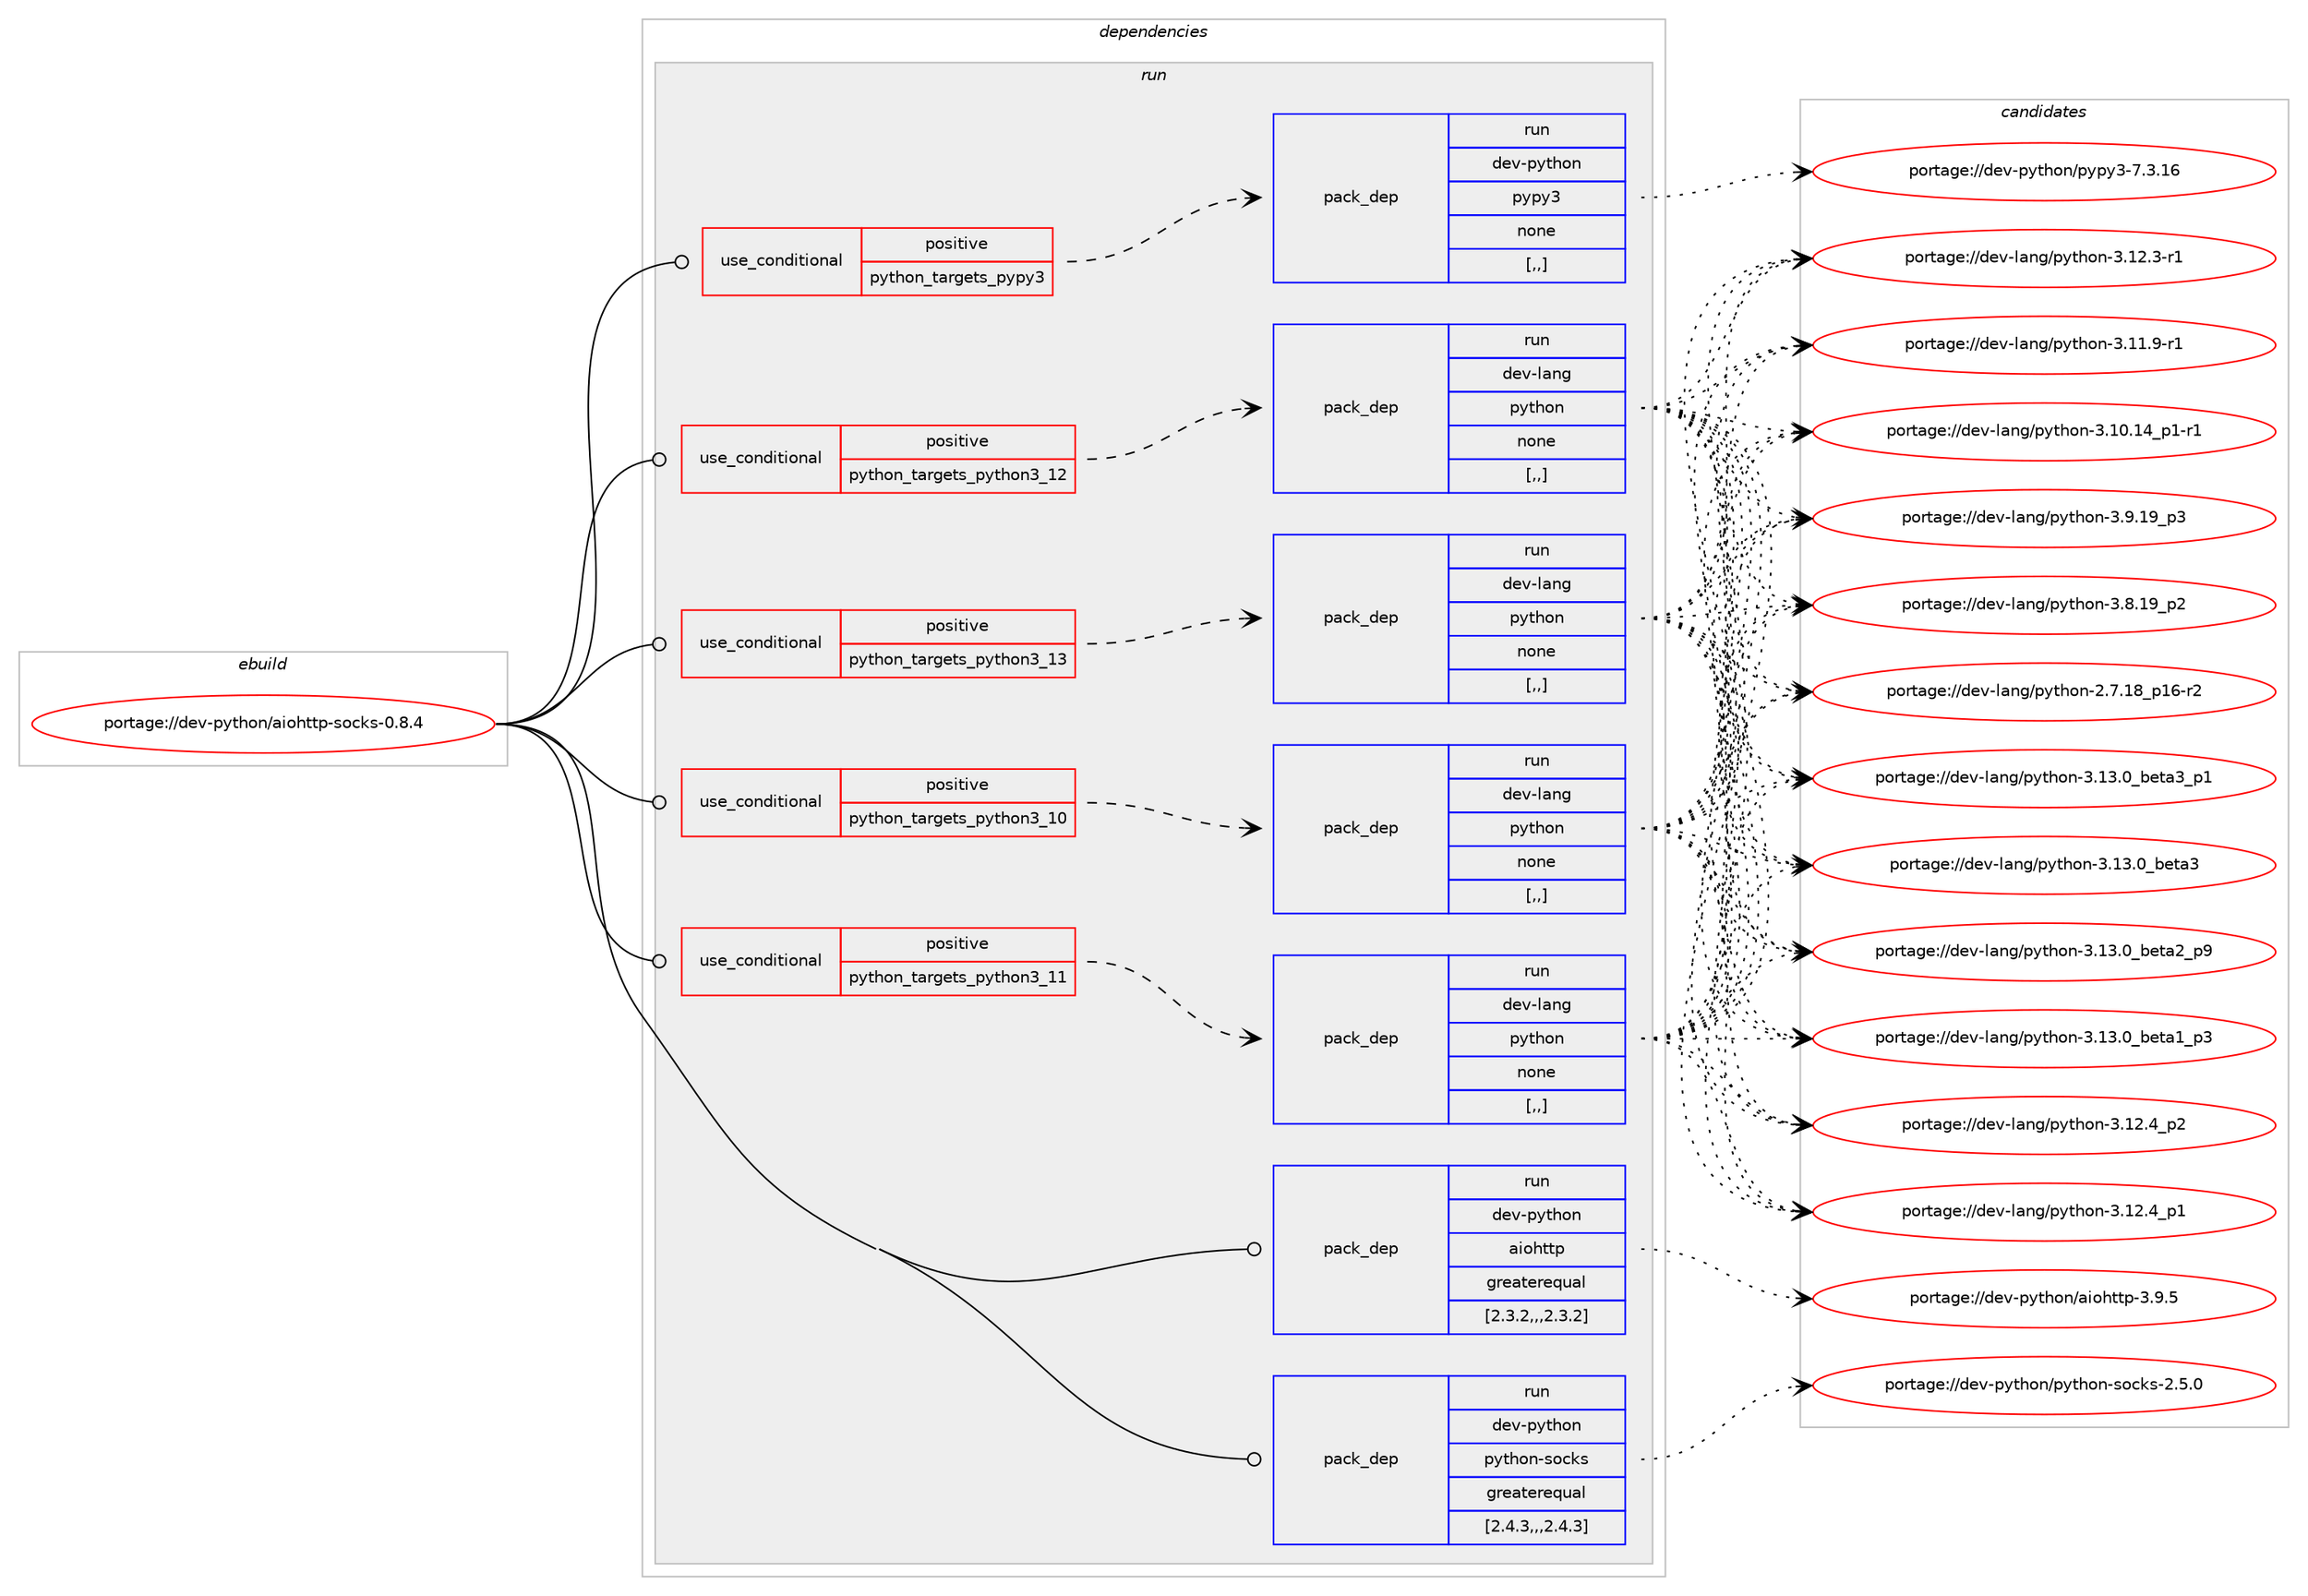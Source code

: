 digraph prolog {

# *************
# Graph options
# *************

newrank=true;
concentrate=true;
compound=true;
graph [rankdir=LR,fontname=Helvetica,fontsize=10,ranksep=1.5];#, ranksep=2.5, nodesep=0.2];
edge  [arrowhead=vee];
node  [fontname=Helvetica,fontsize=10];

# **********
# The ebuild
# **********

subgraph cluster_leftcol {
color=gray;
label=<<i>ebuild</i>>;
id [label="portage://dev-python/aiohttp-socks-0.8.4", color=red, width=4, href="../dev-python/aiohttp-socks-0.8.4.svg"];
}

# ****************
# The dependencies
# ****************

subgraph cluster_midcol {
color=gray;
label=<<i>dependencies</i>>;
subgraph cluster_compile {
fillcolor="#eeeeee";
style=filled;
label=<<i>compile</i>>;
}
subgraph cluster_compileandrun {
fillcolor="#eeeeee";
style=filled;
label=<<i>compile and run</i>>;
}
subgraph cluster_run {
fillcolor="#eeeeee";
style=filled;
label=<<i>run</i>>;
subgraph cond30742 {
dependency141354 [label=<<TABLE BORDER="0" CELLBORDER="1" CELLSPACING="0" CELLPADDING="4"><TR><TD ROWSPAN="3" CELLPADDING="10">use_conditional</TD></TR><TR><TD>positive</TD></TR><TR><TD>python_targets_pypy3</TD></TR></TABLE>>, shape=none, color=red];
subgraph pack109369 {
dependency141355 [label=<<TABLE BORDER="0" CELLBORDER="1" CELLSPACING="0" CELLPADDING="4" WIDTH="220"><TR><TD ROWSPAN="6" CELLPADDING="30">pack_dep</TD></TR><TR><TD WIDTH="110">run</TD></TR><TR><TD>dev-python</TD></TR><TR><TD>pypy3</TD></TR><TR><TD>none</TD></TR><TR><TD>[,,]</TD></TR></TABLE>>, shape=none, color=blue];
}
dependency141354:e -> dependency141355:w [weight=20,style="dashed",arrowhead="vee"];
}
id:e -> dependency141354:w [weight=20,style="solid",arrowhead="odot"];
subgraph cond30743 {
dependency141356 [label=<<TABLE BORDER="0" CELLBORDER="1" CELLSPACING="0" CELLPADDING="4"><TR><TD ROWSPAN="3" CELLPADDING="10">use_conditional</TD></TR><TR><TD>positive</TD></TR><TR><TD>python_targets_python3_10</TD></TR></TABLE>>, shape=none, color=red];
subgraph pack109370 {
dependency141357 [label=<<TABLE BORDER="0" CELLBORDER="1" CELLSPACING="0" CELLPADDING="4" WIDTH="220"><TR><TD ROWSPAN="6" CELLPADDING="30">pack_dep</TD></TR><TR><TD WIDTH="110">run</TD></TR><TR><TD>dev-lang</TD></TR><TR><TD>python</TD></TR><TR><TD>none</TD></TR><TR><TD>[,,]</TD></TR></TABLE>>, shape=none, color=blue];
}
dependency141356:e -> dependency141357:w [weight=20,style="dashed",arrowhead="vee"];
}
id:e -> dependency141356:w [weight=20,style="solid",arrowhead="odot"];
subgraph cond30744 {
dependency141358 [label=<<TABLE BORDER="0" CELLBORDER="1" CELLSPACING="0" CELLPADDING="4"><TR><TD ROWSPAN="3" CELLPADDING="10">use_conditional</TD></TR><TR><TD>positive</TD></TR><TR><TD>python_targets_python3_11</TD></TR></TABLE>>, shape=none, color=red];
subgraph pack109371 {
dependency141359 [label=<<TABLE BORDER="0" CELLBORDER="1" CELLSPACING="0" CELLPADDING="4" WIDTH="220"><TR><TD ROWSPAN="6" CELLPADDING="30">pack_dep</TD></TR><TR><TD WIDTH="110">run</TD></TR><TR><TD>dev-lang</TD></TR><TR><TD>python</TD></TR><TR><TD>none</TD></TR><TR><TD>[,,]</TD></TR></TABLE>>, shape=none, color=blue];
}
dependency141358:e -> dependency141359:w [weight=20,style="dashed",arrowhead="vee"];
}
id:e -> dependency141358:w [weight=20,style="solid",arrowhead="odot"];
subgraph cond30745 {
dependency141360 [label=<<TABLE BORDER="0" CELLBORDER="1" CELLSPACING="0" CELLPADDING="4"><TR><TD ROWSPAN="3" CELLPADDING="10">use_conditional</TD></TR><TR><TD>positive</TD></TR><TR><TD>python_targets_python3_12</TD></TR></TABLE>>, shape=none, color=red];
subgraph pack109372 {
dependency141361 [label=<<TABLE BORDER="0" CELLBORDER="1" CELLSPACING="0" CELLPADDING="4" WIDTH="220"><TR><TD ROWSPAN="6" CELLPADDING="30">pack_dep</TD></TR><TR><TD WIDTH="110">run</TD></TR><TR><TD>dev-lang</TD></TR><TR><TD>python</TD></TR><TR><TD>none</TD></TR><TR><TD>[,,]</TD></TR></TABLE>>, shape=none, color=blue];
}
dependency141360:e -> dependency141361:w [weight=20,style="dashed",arrowhead="vee"];
}
id:e -> dependency141360:w [weight=20,style="solid",arrowhead="odot"];
subgraph cond30746 {
dependency141362 [label=<<TABLE BORDER="0" CELLBORDER="1" CELLSPACING="0" CELLPADDING="4"><TR><TD ROWSPAN="3" CELLPADDING="10">use_conditional</TD></TR><TR><TD>positive</TD></TR><TR><TD>python_targets_python3_13</TD></TR></TABLE>>, shape=none, color=red];
subgraph pack109373 {
dependency141363 [label=<<TABLE BORDER="0" CELLBORDER="1" CELLSPACING="0" CELLPADDING="4" WIDTH="220"><TR><TD ROWSPAN="6" CELLPADDING="30">pack_dep</TD></TR><TR><TD WIDTH="110">run</TD></TR><TR><TD>dev-lang</TD></TR><TR><TD>python</TD></TR><TR><TD>none</TD></TR><TR><TD>[,,]</TD></TR></TABLE>>, shape=none, color=blue];
}
dependency141362:e -> dependency141363:w [weight=20,style="dashed",arrowhead="vee"];
}
id:e -> dependency141362:w [weight=20,style="solid",arrowhead="odot"];
subgraph pack109374 {
dependency141364 [label=<<TABLE BORDER="0" CELLBORDER="1" CELLSPACING="0" CELLPADDING="4" WIDTH="220"><TR><TD ROWSPAN="6" CELLPADDING="30">pack_dep</TD></TR><TR><TD WIDTH="110">run</TD></TR><TR><TD>dev-python</TD></TR><TR><TD>aiohttp</TD></TR><TR><TD>greaterequal</TD></TR><TR><TD>[2.3.2,,,2.3.2]</TD></TR></TABLE>>, shape=none, color=blue];
}
id:e -> dependency141364:w [weight=20,style="solid",arrowhead="odot"];
subgraph pack109375 {
dependency141365 [label=<<TABLE BORDER="0" CELLBORDER="1" CELLSPACING="0" CELLPADDING="4" WIDTH="220"><TR><TD ROWSPAN="6" CELLPADDING="30">pack_dep</TD></TR><TR><TD WIDTH="110">run</TD></TR><TR><TD>dev-python</TD></TR><TR><TD>python-socks</TD></TR><TR><TD>greaterequal</TD></TR><TR><TD>[2.4.3,,,2.4.3]</TD></TR></TABLE>>, shape=none, color=blue];
}
id:e -> dependency141365:w [weight=20,style="solid",arrowhead="odot"];
}
}

# **************
# The candidates
# **************

subgraph cluster_choices {
rank=same;
color=gray;
label=<<i>candidates</i>>;

subgraph choice109369 {
color=black;
nodesep=1;
choice10010111845112121116104111110471121211121215145554651464954 [label="portage://dev-python/pypy3-7.3.16", color=red, width=4,href="../dev-python/pypy3-7.3.16.svg"];
dependency141355:e -> choice10010111845112121116104111110471121211121215145554651464954:w [style=dotted,weight="100"];
}
subgraph choice109370 {
color=black;
nodesep=1;
choice10010111845108971101034711212111610411111045514649514648959810111697519511249 [label="portage://dev-lang/python-3.13.0_beta3_p1", color=red, width=4,href="../dev-lang/python-3.13.0_beta3_p1.svg"];
choice1001011184510897110103471121211161041111104551464951464895981011169751 [label="portage://dev-lang/python-3.13.0_beta3", color=red, width=4,href="../dev-lang/python-3.13.0_beta3.svg"];
choice10010111845108971101034711212111610411111045514649514648959810111697509511257 [label="portage://dev-lang/python-3.13.0_beta2_p9", color=red, width=4,href="../dev-lang/python-3.13.0_beta2_p9.svg"];
choice10010111845108971101034711212111610411111045514649514648959810111697499511251 [label="portage://dev-lang/python-3.13.0_beta1_p3", color=red, width=4,href="../dev-lang/python-3.13.0_beta1_p3.svg"];
choice100101118451089711010347112121116104111110455146495046529511250 [label="portage://dev-lang/python-3.12.4_p2", color=red, width=4,href="../dev-lang/python-3.12.4_p2.svg"];
choice100101118451089711010347112121116104111110455146495046529511249 [label="portage://dev-lang/python-3.12.4_p1", color=red, width=4,href="../dev-lang/python-3.12.4_p1.svg"];
choice100101118451089711010347112121116104111110455146495046514511449 [label="portage://dev-lang/python-3.12.3-r1", color=red, width=4,href="../dev-lang/python-3.12.3-r1.svg"];
choice100101118451089711010347112121116104111110455146494946574511449 [label="portage://dev-lang/python-3.11.9-r1", color=red, width=4,href="../dev-lang/python-3.11.9-r1.svg"];
choice100101118451089711010347112121116104111110455146494846495295112494511449 [label="portage://dev-lang/python-3.10.14_p1-r1", color=red, width=4,href="../dev-lang/python-3.10.14_p1-r1.svg"];
choice100101118451089711010347112121116104111110455146574649579511251 [label="portage://dev-lang/python-3.9.19_p3", color=red, width=4,href="../dev-lang/python-3.9.19_p3.svg"];
choice100101118451089711010347112121116104111110455146564649579511250 [label="portage://dev-lang/python-3.8.19_p2", color=red, width=4,href="../dev-lang/python-3.8.19_p2.svg"];
choice100101118451089711010347112121116104111110455046554649569511249544511450 [label="portage://dev-lang/python-2.7.18_p16-r2", color=red, width=4,href="../dev-lang/python-2.7.18_p16-r2.svg"];
dependency141357:e -> choice10010111845108971101034711212111610411111045514649514648959810111697519511249:w [style=dotted,weight="100"];
dependency141357:e -> choice1001011184510897110103471121211161041111104551464951464895981011169751:w [style=dotted,weight="100"];
dependency141357:e -> choice10010111845108971101034711212111610411111045514649514648959810111697509511257:w [style=dotted,weight="100"];
dependency141357:e -> choice10010111845108971101034711212111610411111045514649514648959810111697499511251:w [style=dotted,weight="100"];
dependency141357:e -> choice100101118451089711010347112121116104111110455146495046529511250:w [style=dotted,weight="100"];
dependency141357:e -> choice100101118451089711010347112121116104111110455146495046529511249:w [style=dotted,weight="100"];
dependency141357:e -> choice100101118451089711010347112121116104111110455146495046514511449:w [style=dotted,weight="100"];
dependency141357:e -> choice100101118451089711010347112121116104111110455146494946574511449:w [style=dotted,weight="100"];
dependency141357:e -> choice100101118451089711010347112121116104111110455146494846495295112494511449:w [style=dotted,weight="100"];
dependency141357:e -> choice100101118451089711010347112121116104111110455146574649579511251:w [style=dotted,weight="100"];
dependency141357:e -> choice100101118451089711010347112121116104111110455146564649579511250:w [style=dotted,weight="100"];
dependency141357:e -> choice100101118451089711010347112121116104111110455046554649569511249544511450:w [style=dotted,weight="100"];
}
subgraph choice109371 {
color=black;
nodesep=1;
choice10010111845108971101034711212111610411111045514649514648959810111697519511249 [label="portage://dev-lang/python-3.13.0_beta3_p1", color=red, width=4,href="../dev-lang/python-3.13.0_beta3_p1.svg"];
choice1001011184510897110103471121211161041111104551464951464895981011169751 [label="portage://dev-lang/python-3.13.0_beta3", color=red, width=4,href="../dev-lang/python-3.13.0_beta3.svg"];
choice10010111845108971101034711212111610411111045514649514648959810111697509511257 [label="portage://dev-lang/python-3.13.0_beta2_p9", color=red, width=4,href="../dev-lang/python-3.13.0_beta2_p9.svg"];
choice10010111845108971101034711212111610411111045514649514648959810111697499511251 [label="portage://dev-lang/python-3.13.0_beta1_p3", color=red, width=4,href="../dev-lang/python-3.13.0_beta1_p3.svg"];
choice100101118451089711010347112121116104111110455146495046529511250 [label="portage://dev-lang/python-3.12.4_p2", color=red, width=4,href="../dev-lang/python-3.12.4_p2.svg"];
choice100101118451089711010347112121116104111110455146495046529511249 [label="portage://dev-lang/python-3.12.4_p1", color=red, width=4,href="../dev-lang/python-3.12.4_p1.svg"];
choice100101118451089711010347112121116104111110455146495046514511449 [label="portage://dev-lang/python-3.12.3-r1", color=red, width=4,href="../dev-lang/python-3.12.3-r1.svg"];
choice100101118451089711010347112121116104111110455146494946574511449 [label="portage://dev-lang/python-3.11.9-r1", color=red, width=4,href="../dev-lang/python-3.11.9-r1.svg"];
choice100101118451089711010347112121116104111110455146494846495295112494511449 [label="portage://dev-lang/python-3.10.14_p1-r1", color=red, width=4,href="../dev-lang/python-3.10.14_p1-r1.svg"];
choice100101118451089711010347112121116104111110455146574649579511251 [label="portage://dev-lang/python-3.9.19_p3", color=red, width=4,href="../dev-lang/python-3.9.19_p3.svg"];
choice100101118451089711010347112121116104111110455146564649579511250 [label="portage://dev-lang/python-3.8.19_p2", color=red, width=4,href="../dev-lang/python-3.8.19_p2.svg"];
choice100101118451089711010347112121116104111110455046554649569511249544511450 [label="portage://dev-lang/python-2.7.18_p16-r2", color=red, width=4,href="../dev-lang/python-2.7.18_p16-r2.svg"];
dependency141359:e -> choice10010111845108971101034711212111610411111045514649514648959810111697519511249:w [style=dotted,weight="100"];
dependency141359:e -> choice1001011184510897110103471121211161041111104551464951464895981011169751:w [style=dotted,weight="100"];
dependency141359:e -> choice10010111845108971101034711212111610411111045514649514648959810111697509511257:w [style=dotted,weight="100"];
dependency141359:e -> choice10010111845108971101034711212111610411111045514649514648959810111697499511251:w [style=dotted,weight="100"];
dependency141359:e -> choice100101118451089711010347112121116104111110455146495046529511250:w [style=dotted,weight="100"];
dependency141359:e -> choice100101118451089711010347112121116104111110455146495046529511249:w [style=dotted,weight="100"];
dependency141359:e -> choice100101118451089711010347112121116104111110455146495046514511449:w [style=dotted,weight="100"];
dependency141359:e -> choice100101118451089711010347112121116104111110455146494946574511449:w [style=dotted,weight="100"];
dependency141359:e -> choice100101118451089711010347112121116104111110455146494846495295112494511449:w [style=dotted,weight="100"];
dependency141359:e -> choice100101118451089711010347112121116104111110455146574649579511251:w [style=dotted,weight="100"];
dependency141359:e -> choice100101118451089711010347112121116104111110455146564649579511250:w [style=dotted,weight="100"];
dependency141359:e -> choice100101118451089711010347112121116104111110455046554649569511249544511450:w [style=dotted,weight="100"];
}
subgraph choice109372 {
color=black;
nodesep=1;
choice10010111845108971101034711212111610411111045514649514648959810111697519511249 [label="portage://dev-lang/python-3.13.0_beta3_p1", color=red, width=4,href="../dev-lang/python-3.13.0_beta3_p1.svg"];
choice1001011184510897110103471121211161041111104551464951464895981011169751 [label="portage://dev-lang/python-3.13.0_beta3", color=red, width=4,href="../dev-lang/python-3.13.0_beta3.svg"];
choice10010111845108971101034711212111610411111045514649514648959810111697509511257 [label="portage://dev-lang/python-3.13.0_beta2_p9", color=red, width=4,href="../dev-lang/python-3.13.0_beta2_p9.svg"];
choice10010111845108971101034711212111610411111045514649514648959810111697499511251 [label="portage://dev-lang/python-3.13.0_beta1_p3", color=red, width=4,href="../dev-lang/python-3.13.0_beta1_p3.svg"];
choice100101118451089711010347112121116104111110455146495046529511250 [label="portage://dev-lang/python-3.12.4_p2", color=red, width=4,href="../dev-lang/python-3.12.4_p2.svg"];
choice100101118451089711010347112121116104111110455146495046529511249 [label="portage://dev-lang/python-3.12.4_p1", color=red, width=4,href="../dev-lang/python-3.12.4_p1.svg"];
choice100101118451089711010347112121116104111110455146495046514511449 [label="portage://dev-lang/python-3.12.3-r1", color=red, width=4,href="../dev-lang/python-3.12.3-r1.svg"];
choice100101118451089711010347112121116104111110455146494946574511449 [label="portage://dev-lang/python-3.11.9-r1", color=red, width=4,href="../dev-lang/python-3.11.9-r1.svg"];
choice100101118451089711010347112121116104111110455146494846495295112494511449 [label="portage://dev-lang/python-3.10.14_p1-r1", color=red, width=4,href="../dev-lang/python-3.10.14_p1-r1.svg"];
choice100101118451089711010347112121116104111110455146574649579511251 [label="portage://dev-lang/python-3.9.19_p3", color=red, width=4,href="../dev-lang/python-3.9.19_p3.svg"];
choice100101118451089711010347112121116104111110455146564649579511250 [label="portage://dev-lang/python-3.8.19_p2", color=red, width=4,href="../dev-lang/python-3.8.19_p2.svg"];
choice100101118451089711010347112121116104111110455046554649569511249544511450 [label="portage://dev-lang/python-2.7.18_p16-r2", color=red, width=4,href="../dev-lang/python-2.7.18_p16-r2.svg"];
dependency141361:e -> choice10010111845108971101034711212111610411111045514649514648959810111697519511249:w [style=dotted,weight="100"];
dependency141361:e -> choice1001011184510897110103471121211161041111104551464951464895981011169751:w [style=dotted,weight="100"];
dependency141361:e -> choice10010111845108971101034711212111610411111045514649514648959810111697509511257:w [style=dotted,weight="100"];
dependency141361:e -> choice10010111845108971101034711212111610411111045514649514648959810111697499511251:w [style=dotted,weight="100"];
dependency141361:e -> choice100101118451089711010347112121116104111110455146495046529511250:w [style=dotted,weight="100"];
dependency141361:e -> choice100101118451089711010347112121116104111110455146495046529511249:w [style=dotted,weight="100"];
dependency141361:e -> choice100101118451089711010347112121116104111110455146495046514511449:w [style=dotted,weight="100"];
dependency141361:e -> choice100101118451089711010347112121116104111110455146494946574511449:w [style=dotted,weight="100"];
dependency141361:e -> choice100101118451089711010347112121116104111110455146494846495295112494511449:w [style=dotted,weight="100"];
dependency141361:e -> choice100101118451089711010347112121116104111110455146574649579511251:w [style=dotted,weight="100"];
dependency141361:e -> choice100101118451089711010347112121116104111110455146564649579511250:w [style=dotted,weight="100"];
dependency141361:e -> choice100101118451089711010347112121116104111110455046554649569511249544511450:w [style=dotted,weight="100"];
}
subgraph choice109373 {
color=black;
nodesep=1;
choice10010111845108971101034711212111610411111045514649514648959810111697519511249 [label="portage://dev-lang/python-3.13.0_beta3_p1", color=red, width=4,href="../dev-lang/python-3.13.0_beta3_p1.svg"];
choice1001011184510897110103471121211161041111104551464951464895981011169751 [label="portage://dev-lang/python-3.13.0_beta3", color=red, width=4,href="../dev-lang/python-3.13.0_beta3.svg"];
choice10010111845108971101034711212111610411111045514649514648959810111697509511257 [label="portage://dev-lang/python-3.13.0_beta2_p9", color=red, width=4,href="../dev-lang/python-3.13.0_beta2_p9.svg"];
choice10010111845108971101034711212111610411111045514649514648959810111697499511251 [label="portage://dev-lang/python-3.13.0_beta1_p3", color=red, width=4,href="../dev-lang/python-3.13.0_beta1_p3.svg"];
choice100101118451089711010347112121116104111110455146495046529511250 [label="portage://dev-lang/python-3.12.4_p2", color=red, width=4,href="../dev-lang/python-3.12.4_p2.svg"];
choice100101118451089711010347112121116104111110455146495046529511249 [label="portage://dev-lang/python-3.12.4_p1", color=red, width=4,href="../dev-lang/python-3.12.4_p1.svg"];
choice100101118451089711010347112121116104111110455146495046514511449 [label="portage://dev-lang/python-3.12.3-r1", color=red, width=4,href="../dev-lang/python-3.12.3-r1.svg"];
choice100101118451089711010347112121116104111110455146494946574511449 [label="portage://dev-lang/python-3.11.9-r1", color=red, width=4,href="../dev-lang/python-3.11.9-r1.svg"];
choice100101118451089711010347112121116104111110455146494846495295112494511449 [label="portage://dev-lang/python-3.10.14_p1-r1", color=red, width=4,href="../dev-lang/python-3.10.14_p1-r1.svg"];
choice100101118451089711010347112121116104111110455146574649579511251 [label="portage://dev-lang/python-3.9.19_p3", color=red, width=4,href="../dev-lang/python-3.9.19_p3.svg"];
choice100101118451089711010347112121116104111110455146564649579511250 [label="portage://dev-lang/python-3.8.19_p2", color=red, width=4,href="../dev-lang/python-3.8.19_p2.svg"];
choice100101118451089711010347112121116104111110455046554649569511249544511450 [label="portage://dev-lang/python-2.7.18_p16-r2", color=red, width=4,href="../dev-lang/python-2.7.18_p16-r2.svg"];
dependency141363:e -> choice10010111845108971101034711212111610411111045514649514648959810111697519511249:w [style=dotted,weight="100"];
dependency141363:e -> choice1001011184510897110103471121211161041111104551464951464895981011169751:w [style=dotted,weight="100"];
dependency141363:e -> choice10010111845108971101034711212111610411111045514649514648959810111697509511257:w [style=dotted,weight="100"];
dependency141363:e -> choice10010111845108971101034711212111610411111045514649514648959810111697499511251:w [style=dotted,weight="100"];
dependency141363:e -> choice100101118451089711010347112121116104111110455146495046529511250:w [style=dotted,weight="100"];
dependency141363:e -> choice100101118451089711010347112121116104111110455146495046529511249:w [style=dotted,weight="100"];
dependency141363:e -> choice100101118451089711010347112121116104111110455146495046514511449:w [style=dotted,weight="100"];
dependency141363:e -> choice100101118451089711010347112121116104111110455146494946574511449:w [style=dotted,weight="100"];
dependency141363:e -> choice100101118451089711010347112121116104111110455146494846495295112494511449:w [style=dotted,weight="100"];
dependency141363:e -> choice100101118451089711010347112121116104111110455146574649579511251:w [style=dotted,weight="100"];
dependency141363:e -> choice100101118451089711010347112121116104111110455146564649579511250:w [style=dotted,weight="100"];
dependency141363:e -> choice100101118451089711010347112121116104111110455046554649569511249544511450:w [style=dotted,weight="100"];
}
subgraph choice109374 {
color=black;
nodesep=1;
choice100101118451121211161041111104797105111104116116112455146574653 [label="portage://dev-python/aiohttp-3.9.5", color=red, width=4,href="../dev-python/aiohttp-3.9.5.svg"];
dependency141364:e -> choice100101118451121211161041111104797105111104116116112455146574653:w [style=dotted,weight="100"];
}
subgraph choice109375 {
color=black;
nodesep=1;
choice10010111845112121116104111110471121211161041111104511511199107115455046534648 [label="portage://dev-python/python-socks-2.5.0", color=red, width=4,href="../dev-python/python-socks-2.5.0.svg"];
dependency141365:e -> choice10010111845112121116104111110471121211161041111104511511199107115455046534648:w [style=dotted,weight="100"];
}
}

}
